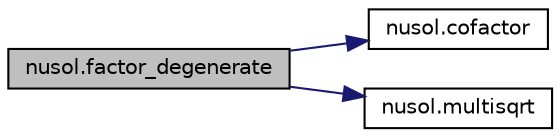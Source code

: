 digraph "nusol.factor_degenerate"
{
 // INTERACTIVE_SVG=YES
 // LATEX_PDF_SIZE
  edge [fontname="Helvetica",fontsize="10",labelfontname="Helvetica",labelfontsize="10"];
  node [fontname="Helvetica",fontsize="10",shape=record];
  rankdir="LR";
  Node1 [label="nusol.factor_degenerate",height=0.2,width=0.4,color="black", fillcolor="grey75", style="filled", fontcolor="black",tooltip=" "];
  Node1 -> Node2 [color="midnightblue",fontsize="10",style="solid",fontname="Helvetica"];
  Node2 [label="nusol.cofactor",height=0.2,width=0.4,color="black", fillcolor="white", style="filled",URL="$namespacenusol.html#a83735d245c9a632da06346b95cd56701",tooltip=" "];
  Node1 -> Node3 [color="midnightblue",fontsize="10",style="solid",fontname="Helvetica"];
  Node3 [label="nusol.multisqrt",height=0.2,width=0.4,color="black", fillcolor="white", style="filled",URL="$namespacenusol.html#a9d211c4c39b0a08a46c0503ca02cb000",tooltip=" "];
}
